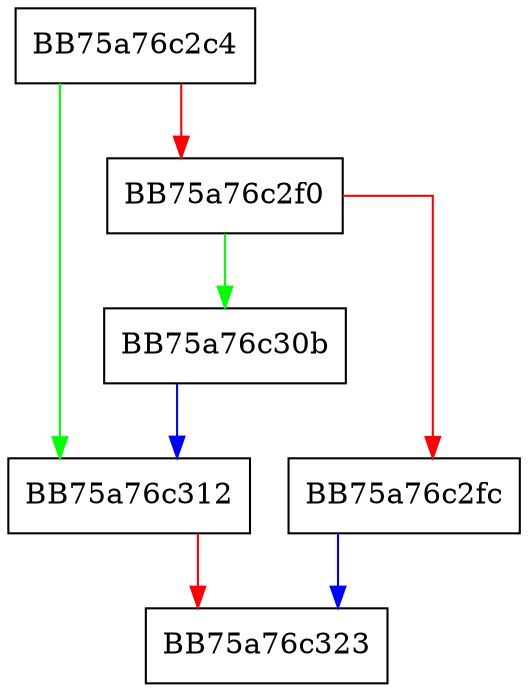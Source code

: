 digraph ApplyDeltaW {
  node [shape="box"];
  graph [splines=ortho];
  BB75a76c2c4 -> BB75a76c312 [color="green"];
  BB75a76c2c4 -> BB75a76c2f0 [color="red"];
  BB75a76c2f0 -> BB75a76c30b [color="green"];
  BB75a76c2f0 -> BB75a76c2fc [color="red"];
  BB75a76c2fc -> BB75a76c323 [color="blue"];
  BB75a76c30b -> BB75a76c312 [color="blue"];
  BB75a76c312 -> BB75a76c323 [color="red"];
}
